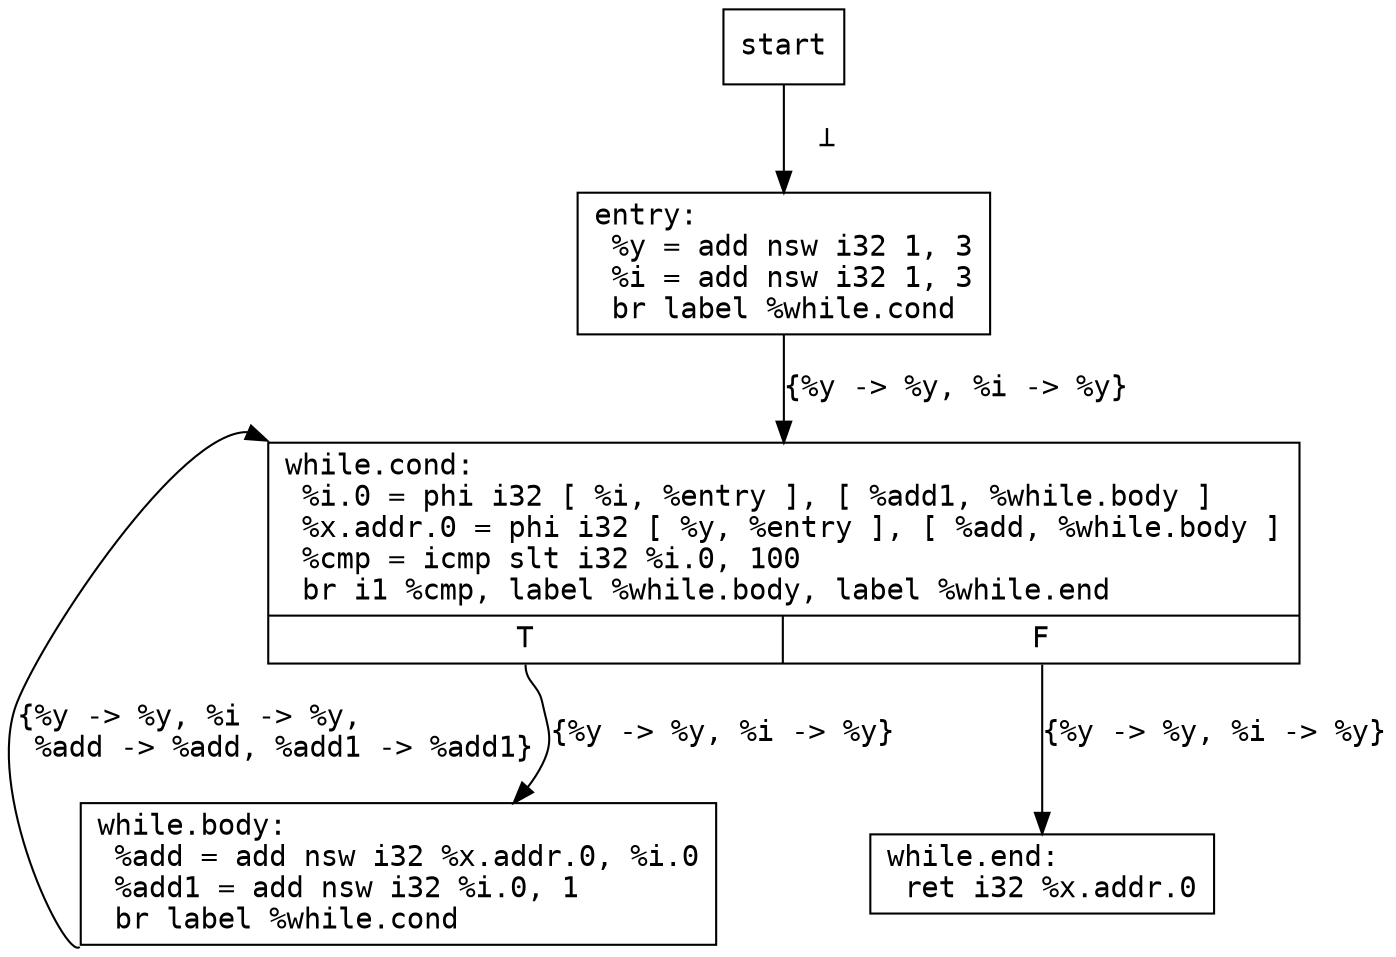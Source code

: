digraph noDoCSELoop {
	node [shape=record,fontname="Courier"];
	edge [fontname="Courier"];

	start;
	start -> Node0x31488c0[label="  &#8869;"];
	
	Node0x31488c0 [shape=record,label="{entry:\l  %y = add nsw i32 1, 3\l  %i = add nsw i32 1, 3\l  br label %while.cond\l}"];
	
	Node0x31488c0 -> Node0x3148920[label="{%y -> %y, %i -> %y}"];
	
	Node0x3148920 [shape=record,label="{while.cond:                                       \l  %i.0 = phi i32 [ %i, %entry ], [ %add1, %while.body ]\l  %x.addr.0 = phi i32 [ %y, %entry ], [ %add, %while.body ]\l  %cmp = icmp slt i32 %i.0, 100\l  br i1 %cmp, label %while.body, label %while.end\l|{<s0>T|<s1>F}}"];

	Node0x3148920:s0 -> Node0x3148980[label="{%y -> %y, %i -> %y}"];
	Node0x3148920:s1 -> Node0x31489e0[label="{%y -> %y, %i -> %y}"];

	Node0x3148980 [shape=record,label="{while.body:                                       \l  %add = add nsw i32 %x.addr.0, %i.0\l  %add1 = add nsw i32 %i.0, 1\l  br label %while.cond\l}"];

	Node0x3148980:sw -> Node0x3148920:nw[label="{%y -> %y, %i -> %y,\l %add -> %add, %add1 -> %add1}"];
	
	Node0x31489e0 [shape=record,label="{while.end:                                        \l  ret i32 %x.addr.0\l}"];
}
